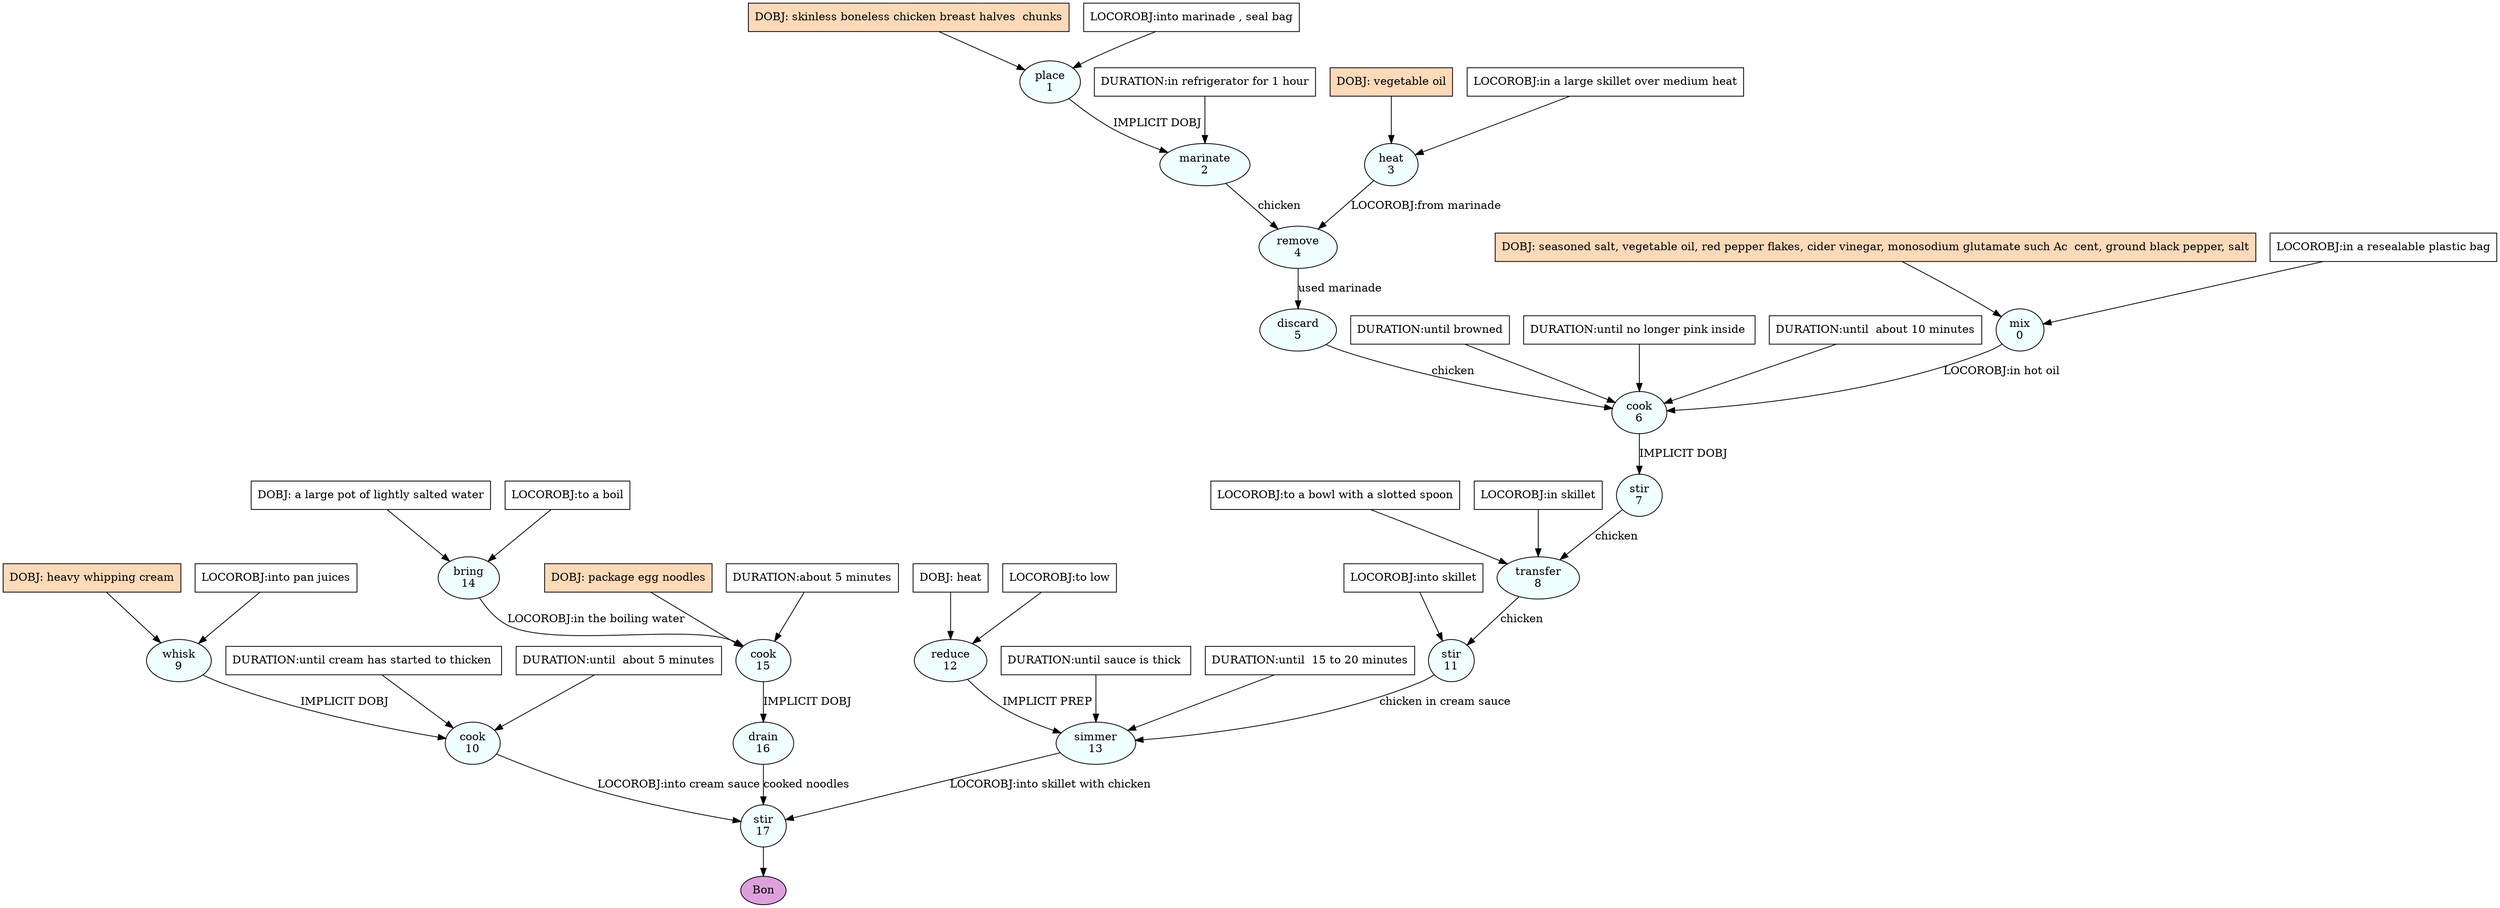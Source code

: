 digraph recipe {
E0[label="mix
0", shape=oval, style=filled, fillcolor=azure]
E1[label="place
1", shape=oval, style=filled, fillcolor=azure]
E2[label="marinate
2", shape=oval, style=filled, fillcolor=azure]
E3[label="heat
3", shape=oval, style=filled, fillcolor=azure]
E4[label="remove
4", shape=oval, style=filled, fillcolor=azure]
E5[label="discard
5", shape=oval, style=filled, fillcolor=azure]
E6[label="cook
6", shape=oval, style=filled, fillcolor=azure]
E7[label="stir
7", shape=oval, style=filled, fillcolor=azure]
E8[label="transfer
8", shape=oval, style=filled, fillcolor=azure]
E9[label="whisk
9", shape=oval, style=filled, fillcolor=azure]
E10[label="cook
10", shape=oval, style=filled, fillcolor=azure]
E11[label="stir
11", shape=oval, style=filled, fillcolor=azure]
E12[label="reduce
12", shape=oval, style=filled, fillcolor=azure]
E13[label="simmer
13", shape=oval, style=filled, fillcolor=azure]
E14[label="bring
14", shape=oval, style=filled, fillcolor=azure]
E15[label="cook
15", shape=oval, style=filled, fillcolor=azure]
E16[label="drain
16", shape=oval, style=filled, fillcolor=azure]
E17[label="stir
17", shape=oval, style=filled, fillcolor=azure]
D14[label="DOBJ: a large pot of lightly salted water", shape=box, style=filled, fillcolor=white]
D14 -> E14
P14_0[label="LOCOROBJ:to a boil", shape=box, style=filled, fillcolor=white]
P14_0 -> E14
D12[label="DOBJ: heat", shape=box, style=filled, fillcolor=white]
D12 -> E12
P12_0[label="LOCOROBJ:to low", shape=box, style=filled, fillcolor=white]
P12_0 -> E12
D3[label="DOBJ: vegetable oil", shape=box, style=filled, fillcolor=peachpuff]
D3 -> E3
P3_0[label="LOCOROBJ:in a large skillet over medium heat", shape=box, style=filled, fillcolor=white]
P3_0 -> E3
D1[label="DOBJ: skinless boneless chicken breast halves  chunks", shape=box, style=filled, fillcolor=peachpuff]
D1 -> E1
P1_0[label="LOCOROBJ:into marinade , seal bag", shape=box, style=filled, fillcolor=white]
P1_0 -> E1
D9[label="DOBJ: heavy whipping cream", shape=box, style=filled, fillcolor=peachpuff]
D9 -> E9
P9_0[label="LOCOROBJ:into pan juices", shape=box, style=filled, fillcolor=white]
P9_0 -> E9
D0[label="DOBJ: seasoned salt, vegetable oil, red pepper flakes, cider vinegar, monosodium glutamate such Ac  cent, ground black pepper, salt", shape=box, style=filled, fillcolor=peachpuff]
D0 -> E0
P0_0[label="LOCOROBJ:in a resealable plastic bag", shape=box, style=filled, fillcolor=white]
P0_0 -> E0
E1 -> E2 [label="IMPLICIT DOBJ"]
P2_0_0[label="DURATION:in refrigerator for 1 hour", shape=box, style=filled, fillcolor=white]
P2_0_0 -> E2
E2 -> E4 [label="chicken"]
E3 -> E4 [label="LOCOROBJ:from marinade"]
E4 -> E5 [label="used marinade"]
E5 -> E6 [label="chicken"]
E0 -> E6 [label="LOCOROBJ:in hot oil"]
P6_1_0[label="DURATION:until browned", shape=box, style=filled, fillcolor=white]
P6_1_0 -> E6
P6_1_1[label="DURATION:until no longer pink inside ", shape=box, style=filled, fillcolor=white]
P6_1_1 -> E6
P6_1_2[label="DURATION:until  about 10 minutes", shape=box, style=filled, fillcolor=white]
P6_1_2 -> E6
E6 -> E7 [label="IMPLICIT DOBJ"]
E7 -> E8 [label="chicken"]
P8_0_0[label="LOCOROBJ:to a bowl with a slotted spoon", shape=box, style=filled, fillcolor=white]
P8_0_0 -> E8
P8_1_0[label="LOCOROBJ:in skillet", shape=box, style=filled, fillcolor=white]
P8_1_0 -> E8
E9 -> E10 [label="IMPLICIT DOBJ"]
P10_0_0[label="DURATION:until cream has started to thicken ", shape=box, style=filled, fillcolor=white]
P10_0_0 -> E10
P10_0_1[label="DURATION:until  about 5 minutes", shape=box, style=filled, fillcolor=white]
P10_0_1 -> E10
E8 -> E11 [label="chicken"]
P11_0_0[label="LOCOROBJ:into skillet", shape=box, style=filled, fillcolor=white]
P11_0_0 -> E11
E11 -> E13 [label="chicken in cream sauce"]
E12 -> E13 [label="IMPLICIT PREP"]
P13_1_0[label="DURATION:until sauce is thick ", shape=box, style=filled, fillcolor=white]
P13_1_0 -> E13
P13_1_1[label="DURATION:until  15 to 20 minutes", shape=box, style=filled, fillcolor=white]
P13_1_1 -> E13
D15_ing[label="DOBJ: package egg noodles", shape=box, style=filled, fillcolor=peachpuff]
D15_ing -> E15
E14 -> E15 [label="LOCOROBJ:in the boiling water"]
P15_1_0[label="DURATION:about 5 minutes", shape=box, style=filled, fillcolor=white]
P15_1_0 -> E15
E15 -> E16 [label="IMPLICIT DOBJ"]
E16 -> E17 [label="cooked noodles"]
E13 -> E17 [label="LOCOROBJ:into skillet with chicken"]
E10 -> E17 [label="LOCOROBJ:into cream sauce"]
EOR[label="Bon", shape=oval, style=filled, fillcolor=plum]
E17 -> EOR
}
